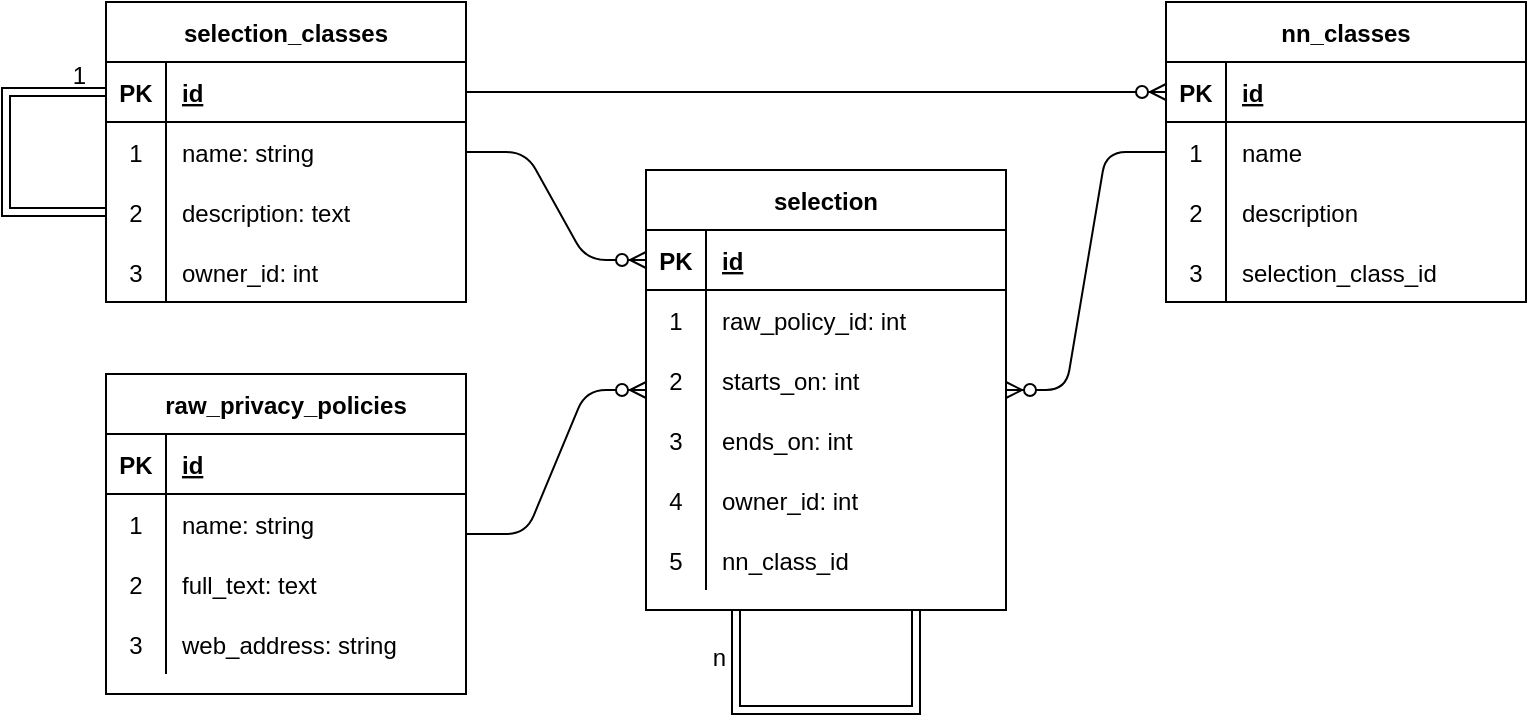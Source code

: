 <mxfile version="13.7.3" type="device" pages="3"><diagram id="Aajqqwq4PvbaZGCxVER_" name="relational"><mxGraphModel dx="2370" dy="2197" grid="1" gridSize="10" guides="1" tooltips="1" connect="1" arrows="1" fold="1" page="1" pageScale="1" pageWidth="1169" pageHeight="827" math="0" shadow="0"><root><mxCell id="0"/><mxCell id="1" parent="0"/><mxCell id="eDGlmWoXEdGzGbTRmgvK-27" value="" style="edgeStyle=entityRelationEdgeStyle;fontSize=12;html=1;endArrow=ERzeroToMany;endFill=1;" parent="1" source="eDGlmWoXEdGzGbTRmgvK-1" target="eDGlmWoXEdGzGbTRmgvK-14" edge="1"><mxGeometry width="100" height="100" relative="1" as="geometry"><mxPoint x="310" y="400" as="sourcePoint"/><mxPoint x="410" y="300" as="targetPoint"/></mxGeometry></mxCell><mxCell id="eDGlmWoXEdGzGbTRmgvK-69" value="" style="edgeStyle=entityRelationEdgeStyle;fontSize=12;html=1;endArrow=ERzeroToMany;endFill=1;" parent="1" source="eDGlmWoXEdGzGbTRmgvK-41" target="eDGlmWoXEdGzGbTRmgvK-14" edge="1"><mxGeometry width="100" height="100" relative="1" as="geometry"><mxPoint x="550" y="110" as="sourcePoint"/><mxPoint x="630" y="230" as="targetPoint"/></mxGeometry></mxCell><mxCell id="iBvAaRfQCMTJRIGmgHEj-85" value="" style="edgeStyle=entityRelationEdgeStyle;fontSize=12;html=1;endArrow=ERzeroToMany;endFill=1;entryX=0;entryY=0.5;entryDx=0;entryDy=0;" parent="1" source="eDGlmWoXEdGzGbTRmgvK-70" target="eDGlmWoXEdGzGbTRmgvK-15" edge="1"><mxGeometry width="100" height="100" relative="1" as="geometry"><mxPoint x="750" y="400" as="sourcePoint"/><mxPoint x="850" y="300" as="targetPoint"/></mxGeometry></mxCell><mxCell id="eDGlmWoXEdGzGbTRmgvK-1" value="raw_privacy_policies" style="shape=table;startSize=30;container=1;collapsible=1;childLayout=tableLayout;fixedRows=1;rowLines=0;fontStyle=1;align=center;resizeLast=1;" parent="1" vertex="1"><mxGeometry x="500" y="52" width="180" height="160" as="geometry"/></mxCell><mxCell id="eDGlmWoXEdGzGbTRmgvK-2" value="" style="shape=partialRectangle;collapsible=0;dropTarget=0;pointerEvents=0;fillColor=none;top=0;left=0;bottom=1;right=0;points=[[0,0.5],[1,0.5]];portConstraint=eastwest;" parent="eDGlmWoXEdGzGbTRmgvK-1" vertex="1"><mxGeometry y="30" width="180" height="30" as="geometry"/></mxCell><mxCell id="eDGlmWoXEdGzGbTRmgvK-3" value="PK" style="shape=partialRectangle;connectable=0;fillColor=none;top=0;left=0;bottom=0;right=0;fontStyle=1;overflow=hidden;" parent="eDGlmWoXEdGzGbTRmgvK-2" vertex="1"><mxGeometry width="30" height="30" as="geometry"/></mxCell><mxCell id="eDGlmWoXEdGzGbTRmgvK-4" value="id" style="shape=partialRectangle;connectable=0;fillColor=none;top=0;left=0;bottom=0;right=0;align=left;spacingLeft=6;fontStyle=5;overflow=hidden;" parent="eDGlmWoXEdGzGbTRmgvK-2" vertex="1"><mxGeometry x="30" width="150" height="30" as="geometry"/></mxCell><mxCell id="iBvAaRfQCMTJRIGmgHEj-76" value="" style="shape=partialRectangle;collapsible=0;dropTarget=0;pointerEvents=0;fillColor=none;top=0;left=0;bottom=0;right=0;points=[[0,0.5],[1,0.5]];portConstraint=eastwest;align=center;" parent="eDGlmWoXEdGzGbTRmgvK-1" vertex="1"><mxGeometry y="60" width="180" height="30" as="geometry"/></mxCell><mxCell id="iBvAaRfQCMTJRIGmgHEj-77" value="1" style="shape=partialRectangle;connectable=0;fillColor=none;top=0;left=0;bottom=0;right=0;editable=1;overflow=hidden;" parent="iBvAaRfQCMTJRIGmgHEj-76" vertex="1"><mxGeometry width="30" height="30" as="geometry"/></mxCell><mxCell id="iBvAaRfQCMTJRIGmgHEj-78" value="name: string" style="shape=partialRectangle;connectable=0;fillColor=none;top=0;left=0;bottom=0;right=0;align=left;spacingLeft=6;overflow=hidden;" parent="iBvAaRfQCMTJRIGmgHEj-76" vertex="1"><mxGeometry x="30" width="150" height="30" as="geometry"/></mxCell><mxCell id="eDGlmWoXEdGzGbTRmgvK-5" value="" style="shape=partialRectangle;collapsible=0;dropTarget=0;pointerEvents=0;fillColor=none;top=0;left=0;bottom=0;right=0;points=[[0,0.5],[1,0.5]];portConstraint=eastwest;" parent="eDGlmWoXEdGzGbTRmgvK-1" vertex="1"><mxGeometry y="90" width="180" height="30" as="geometry"/></mxCell><mxCell id="eDGlmWoXEdGzGbTRmgvK-6" value="2" style="shape=partialRectangle;connectable=0;fillColor=none;top=0;left=0;bottom=0;right=0;editable=1;overflow=hidden;" parent="eDGlmWoXEdGzGbTRmgvK-5" vertex="1"><mxGeometry width="30" height="30" as="geometry"/></mxCell><mxCell id="eDGlmWoXEdGzGbTRmgvK-7" value="full_text: text" style="shape=partialRectangle;connectable=0;fillColor=none;top=0;left=0;bottom=0;right=0;align=left;spacingLeft=6;overflow=hidden;" parent="eDGlmWoXEdGzGbTRmgvK-5" vertex="1"><mxGeometry x="30" width="150" height="30" as="geometry"/></mxCell><mxCell id="eDGlmWoXEdGzGbTRmgvK-11" value="" style="shape=partialRectangle;collapsible=0;dropTarget=0;pointerEvents=0;fillColor=none;top=0;left=0;bottom=0;right=0;points=[[0,0.5],[1,0.5]];portConstraint=eastwest;" parent="eDGlmWoXEdGzGbTRmgvK-1" vertex="1"><mxGeometry y="120" width="180" height="30" as="geometry"/></mxCell><mxCell id="eDGlmWoXEdGzGbTRmgvK-12" value="3" style="shape=partialRectangle;connectable=0;fillColor=none;top=0;left=0;bottom=0;right=0;editable=1;overflow=hidden;" parent="eDGlmWoXEdGzGbTRmgvK-11" vertex="1"><mxGeometry width="30" height="30" as="geometry"/></mxCell><mxCell id="eDGlmWoXEdGzGbTRmgvK-13" value="web_address: string" style="shape=partialRectangle;connectable=0;fillColor=none;top=0;left=0;bottom=0;right=0;align=left;spacingLeft=6;overflow=hidden;" parent="eDGlmWoXEdGzGbTRmgvK-11" vertex="1"><mxGeometry x="30" width="150" height="30" as="geometry"/></mxCell><mxCell id="eDGlmWoXEdGzGbTRmgvK-70" value="selection_classes" style="shape=table;startSize=30;container=1;collapsible=1;childLayout=tableLayout;fixedRows=1;rowLines=0;fontStyle=1;align=center;resizeLast=1;" parent="1" vertex="1"><mxGeometry x="500" y="-134" width="180" height="150" as="geometry"/></mxCell><mxCell id="eDGlmWoXEdGzGbTRmgvK-71" value="" style="shape=partialRectangle;collapsible=0;dropTarget=0;pointerEvents=0;fillColor=none;top=0;left=0;bottom=1;right=0;points=[[0,0.5],[1,0.5]];portConstraint=eastwest;" parent="eDGlmWoXEdGzGbTRmgvK-70" vertex="1"><mxGeometry y="30" width="180" height="30" as="geometry"/></mxCell><mxCell id="eDGlmWoXEdGzGbTRmgvK-72" value="PK" style="shape=partialRectangle;connectable=0;fillColor=none;top=0;left=0;bottom=0;right=0;fontStyle=1;overflow=hidden;" parent="eDGlmWoXEdGzGbTRmgvK-71" vertex="1"><mxGeometry width="30" height="30" as="geometry"/></mxCell><mxCell id="eDGlmWoXEdGzGbTRmgvK-73" value="id" style="shape=partialRectangle;connectable=0;fillColor=none;top=0;left=0;bottom=0;right=0;align=left;spacingLeft=6;fontStyle=5;overflow=hidden;" parent="eDGlmWoXEdGzGbTRmgvK-71" vertex="1"><mxGeometry x="30" width="150" height="30" as="geometry"/></mxCell><mxCell id="iBvAaRfQCMTJRIGmgHEj-57" value="" style="shape=partialRectangle;collapsible=0;dropTarget=0;pointerEvents=0;fillColor=none;top=0;left=0;bottom=0;right=0;points=[[0,0.5],[1,0.5]];portConstraint=eastwest;align=center;" parent="eDGlmWoXEdGzGbTRmgvK-70" vertex="1"><mxGeometry y="60" width="180" height="30" as="geometry"/></mxCell><mxCell id="iBvAaRfQCMTJRIGmgHEj-58" value="1" style="shape=partialRectangle;connectable=0;fillColor=none;top=0;left=0;bottom=0;right=0;editable=1;overflow=hidden;" parent="iBvAaRfQCMTJRIGmgHEj-57" vertex="1"><mxGeometry width="30" height="30" as="geometry"/></mxCell><mxCell id="iBvAaRfQCMTJRIGmgHEj-59" value="name: string" style="shape=partialRectangle;connectable=0;fillColor=none;top=0;left=0;bottom=0;right=0;align=left;spacingLeft=6;overflow=hidden;" parent="iBvAaRfQCMTJRIGmgHEj-57" vertex="1"><mxGeometry x="30" width="150" height="30" as="geometry"/></mxCell><mxCell id="eDGlmWoXEdGzGbTRmgvK-74" value="" style="shape=partialRectangle;collapsible=0;dropTarget=0;pointerEvents=0;fillColor=none;top=0;left=0;bottom=0;right=0;points=[[0,0.5],[1,0.5]];portConstraint=eastwest;" parent="eDGlmWoXEdGzGbTRmgvK-70" vertex="1"><mxGeometry y="90" width="180" height="30" as="geometry"/></mxCell><mxCell id="eDGlmWoXEdGzGbTRmgvK-75" value="2" style="shape=partialRectangle;connectable=0;fillColor=none;top=0;left=0;bottom=0;right=0;editable=1;overflow=hidden;" parent="eDGlmWoXEdGzGbTRmgvK-74" vertex="1"><mxGeometry width="30" height="30" as="geometry"/></mxCell><mxCell id="eDGlmWoXEdGzGbTRmgvK-76" value="description: text" style="shape=partialRectangle;connectable=0;fillColor=none;top=0;left=0;bottom=0;right=0;align=left;spacingLeft=6;overflow=hidden;" parent="eDGlmWoXEdGzGbTRmgvK-74" vertex="1"><mxGeometry x="30" width="150" height="30" as="geometry"/></mxCell><mxCell id="iBvAaRfQCMTJRIGmgHEj-79" value="" style="shape=partialRectangle;collapsible=0;dropTarget=0;pointerEvents=0;fillColor=none;top=0;left=0;bottom=0;right=0;points=[[0,0.5],[1,0.5]];portConstraint=eastwest;align=center;" parent="eDGlmWoXEdGzGbTRmgvK-70" vertex="1"><mxGeometry y="120" width="180" height="30" as="geometry"/></mxCell><mxCell id="iBvAaRfQCMTJRIGmgHEj-80" value="3" style="shape=partialRectangle;connectable=0;fillColor=none;top=0;left=0;bottom=0;right=0;editable=1;overflow=hidden;" parent="iBvAaRfQCMTJRIGmgHEj-79" vertex="1"><mxGeometry width="30" height="30" as="geometry"/></mxCell><mxCell id="iBvAaRfQCMTJRIGmgHEj-81" value="owner_id: int" style="shape=partialRectangle;connectable=0;fillColor=none;top=0;left=0;bottom=0;right=0;align=left;spacingLeft=6;overflow=hidden;" parent="iBvAaRfQCMTJRIGmgHEj-79" vertex="1"><mxGeometry x="30" width="150" height="30" as="geometry"/></mxCell><mxCell id="iBvAaRfQCMTJRIGmgHEj-83" value="" style="shape=link;html=1;rounded=0;exitX=0;exitY=0.5;exitDx=0;exitDy=0;entryX=0;entryY=0.5;entryDx=0;entryDy=0;" parent="eDGlmWoXEdGzGbTRmgvK-70" source="eDGlmWoXEdGzGbTRmgvK-74" target="eDGlmWoXEdGzGbTRmgvK-71" edge="1"><mxGeometry relative="1" as="geometry"><mxPoint x="290" y="-30" as="sourcePoint"/><mxPoint x="450" y="-30" as="targetPoint"/><Array as="points"><mxPoint x="-50" y="105"/><mxPoint x="-50" y="45"/></Array></mxGeometry></mxCell><mxCell id="iBvAaRfQCMTJRIGmgHEj-84" value="1" style="resizable=0;html=1;align=right;verticalAlign=bottom;" parent="iBvAaRfQCMTJRIGmgHEj-83" connectable="0" vertex="1"><mxGeometry x="1" relative="1" as="geometry"><mxPoint x="-10" as="offset"/></mxGeometry></mxCell><mxCell id="iBvAaRfQCMTJRIGmgHEj-93" value="" style="edgeStyle=entityRelationEdgeStyle;fontSize=12;html=1;endArrow=ERzeroToMany;endFill=1;exitX=1;exitY=0.5;exitDx=0;exitDy=0;entryX=0;entryY=0.5;entryDx=0;entryDy=0;" parent="1" source="eDGlmWoXEdGzGbTRmgvK-71" target="eDGlmWoXEdGzGbTRmgvK-42" edge="1"><mxGeometry width="100" height="100" relative="1" as="geometry"><mxPoint x="930" y="-90" as="sourcePoint"/><mxPoint x="1030" y="-190" as="targetPoint"/></mxGeometry></mxCell><mxCell id="eDGlmWoXEdGzGbTRmgvK-41" value="nn_classes" style="shape=table;startSize=30;container=1;collapsible=1;childLayout=tableLayout;fixedRows=1;rowLines=0;fontStyle=1;align=center;resizeLast=1;" parent="1" vertex="1"><mxGeometry x="1030" y="-134" width="180" height="150" as="geometry"/></mxCell><mxCell id="eDGlmWoXEdGzGbTRmgvK-42" value="" style="shape=partialRectangle;collapsible=0;dropTarget=0;pointerEvents=0;fillColor=none;top=0;left=0;bottom=1;right=0;points=[[0,0.5],[1,0.5]];portConstraint=eastwest;" parent="eDGlmWoXEdGzGbTRmgvK-41" vertex="1"><mxGeometry y="30" width="180" height="30" as="geometry"/></mxCell><mxCell id="eDGlmWoXEdGzGbTRmgvK-43" value="PK" style="shape=partialRectangle;connectable=0;fillColor=none;top=0;left=0;bottom=0;right=0;fontStyle=1;overflow=hidden;" parent="eDGlmWoXEdGzGbTRmgvK-42" vertex="1"><mxGeometry width="30" height="30" as="geometry"/></mxCell><mxCell id="eDGlmWoXEdGzGbTRmgvK-44" value="id" style="shape=partialRectangle;connectable=0;fillColor=none;top=0;left=0;bottom=0;right=0;align=left;spacingLeft=6;fontStyle=5;overflow=hidden;" parent="eDGlmWoXEdGzGbTRmgvK-42" vertex="1"><mxGeometry x="30" width="150" height="30" as="geometry"/></mxCell><mxCell id="eDGlmWoXEdGzGbTRmgvK-45" value="" style="shape=partialRectangle;collapsible=0;dropTarget=0;pointerEvents=0;fillColor=none;top=0;left=0;bottom=0;right=0;points=[[0,0.5],[1,0.5]];portConstraint=eastwest;" parent="eDGlmWoXEdGzGbTRmgvK-41" vertex="1"><mxGeometry y="60" width="180" height="30" as="geometry"/></mxCell><mxCell id="eDGlmWoXEdGzGbTRmgvK-46" value="1" style="shape=partialRectangle;connectable=0;fillColor=none;top=0;left=0;bottom=0;right=0;editable=1;overflow=hidden;" parent="eDGlmWoXEdGzGbTRmgvK-45" vertex="1"><mxGeometry width="30" height="30" as="geometry"/></mxCell><mxCell id="eDGlmWoXEdGzGbTRmgvK-47" value="name" style="shape=partialRectangle;connectable=0;fillColor=none;top=0;left=0;bottom=0;right=0;align=left;spacingLeft=6;overflow=hidden;" parent="eDGlmWoXEdGzGbTRmgvK-45" vertex="1"><mxGeometry x="30" width="150" height="30" as="geometry"/></mxCell><mxCell id="iBvAaRfQCMTJRIGmgHEj-73" value="" style="shape=partialRectangle;collapsible=0;dropTarget=0;pointerEvents=0;fillColor=none;top=0;left=0;bottom=0;right=0;points=[[0,0.5],[1,0.5]];portConstraint=eastwest;align=center;" parent="eDGlmWoXEdGzGbTRmgvK-41" vertex="1"><mxGeometry y="90" width="180" height="30" as="geometry"/></mxCell><mxCell id="iBvAaRfQCMTJRIGmgHEj-74" value="2" style="shape=partialRectangle;connectable=0;fillColor=none;top=0;left=0;bottom=0;right=0;editable=1;overflow=hidden;" parent="iBvAaRfQCMTJRIGmgHEj-73" vertex="1"><mxGeometry width="30" height="30" as="geometry"/></mxCell><mxCell id="iBvAaRfQCMTJRIGmgHEj-75" value="description" style="shape=partialRectangle;connectable=0;fillColor=none;top=0;left=0;bottom=0;right=0;align=left;spacingLeft=6;overflow=hidden;" parent="iBvAaRfQCMTJRIGmgHEj-73" vertex="1"><mxGeometry x="30" width="150" height="30" as="geometry"/></mxCell><mxCell id="iBvAaRfQCMTJRIGmgHEj-96" value="" style="shape=partialRectangle;collapsible=0;dropTarget=0;pointerEvents=0;fillColor=none;top=0;left=0;bottom=0;right=0;points=[[0,0.5],[1,0.5]];portConstraint=eastwest;align=center;" parent="eDGlmWoXEdGzGbTRmgvK-41" vertex="1"><mxGeometry y="120" width="180" height="30" as="geometry"/></mxCell><mxCell id="iBvAaRfQCMTJRIGmgHEj-97" value="3" style="shape=partialRectangle;connectable=0;fillColor=none;top=0;left=0;bottom=0;right=0;editable=1;overflow=hidden;" parent="iBvAaRfQCMTJRIGmgHEj-96" vertex="1"><mxGeometry width="30" height="30" as="geometry"/></mxCell><mxCell id="iBvAaRfQCMTJRIGmgHEj-98" value="selection_class_id" style="shape=partialRectangle;connectable=0;fillColor=none;top=0;left=0;bottom=0;right=0;align=left;spacingLeft=6;overflow=hidden;" parent="iBvAaRfQCMTJRIGmgHEj-96" vertex="1"><mxGeometry x="30" width="150" height="30" as="geometry"/></mxCell><mxCell id="eDGlmWoXEdGzGbTRmgvK-14" value="selection" style="shape=table;startSize=30;container=1;collapsible=1;childLayout=tableLayout;fixedRows=1;rowLines=0;fontStyle=1;align=center;resizeLast=1;" parent="1" vertex="1"><mxGeometry x="770" y="-50" width="180" height="220" as="geometry"/></mxCell><mxCell id="eDGlmWoXEdGzGbTRmgvK-15" value="" style="shape=partialRectangle;collapsible=0;dropTarget=0;pointerEvents=0;fillColor=none;top=0;left=0;bottom=1;right=0;points=[[0,0.5],[1,0.5]];portConstraint=eastwest;" parent="eDGlmWoXEdGzGbTRmgvK-14" vertex="1"><mxGeometry y="30" width="180" height="30" as="geometry"/></mxCell><mxCell id="eDGlmWoXEdGzGbTRmgvK-16" value="PK" style="shape=partialRectangle;connectable=0;fillColor=none;top=0;left=0;bottom=0;right=0;fontStyle=1;overflow=hidden;" parent="eDGlmWoXEdGzGbTRmgvK-15" vertex="1"><mxGeometry width="30" height="30" as="geometry"/></mxCell><mxCell id="eDGlmWoXEdGzGbTRmgvK-17" value="id" style="shape=partialRectangle;connectable=0;fillColor=none;top=0;left=0;bottom=0;right=0;align=left;spacingLeft=6;fontStyle=5;overflow=hidden;" parent="eDGlmWoXEdGzGbTRmgvK-15" vertex="1"><mxGeometry x="30" width="150" height="30" as="geometry"/></mxCell><mxCell id="eDGlmWoXEdGzGbTRmgvK-18" value="" style="shape=partialRectangle;collapsible=0;dropTarget=0;pointerEvents=0;fillColor=none;top=0;left=0;bottom=0;right=0;points=[[0,0.5],[1,0.5]];portConstraint=eastwest;" parent="eDGlmWoXEdGzGbTRmgvK-14" vertex="1"><mxGeometry y="60" width="180" height="30" as="geometry"/></mxCell><mxCell id="eDGlmWoXEdGzGbTRmgvK-19" value="1" style="shape=partialRectangle;connectable=0;fillColor=none;top=0;left=0;bottom=0;right=0;editable=1;overflow=hidden;" parent="eDGlmWoXEdGzGbTRmgvK-18" vertex="1"><mxGeometry width="30" height="30" as="geometry"/></mxCell><mxCell id="eDGlmWoXEdGzGbTRmgvK-20" value="raw_policy_id: int" style="shape=partialRectangle;connectable=0;fillColor=none;top=0;left=0;bottom=0;right=0;align=left;spacingLeft=6;overflow=hidden;" parent="eDGlmWoXEdGzGbTRmgvK-18" vertex="1"><mxGeometry x="30" width="150" height="30" as="geometry"/></mxCell><mxCell id="eDGlmWoXEdGzGbTRmgvK-21" value="" style="shape=partialRectangle;collapsible=0;dropTarget=0;pointerEvents=0;fillColor=none;top=0;left=0;bottom=0;right=0;points=[[0,0.5],[1,0.5]];portConstraint=eastwest;" parent="eDGlmWoXEdGzGbTRmgvK-14" vertex="1"><mxGeometry y="90" width="180" height="30" as="geometry"/></mxCell><mxCell id="eDGlmWoXEdGzGbTRmgvK-22" value="2" style="shape=partialRectangle;connectable=0;fillColor=none;top=0;left=0;bottom=0;right=0;editable=1;overflow=hidden;" parent="eDGlmWoXEdGzGbTRmgvK-21" vertex="1"><mxGeometry width="30" height="30" as="geometry"/></mxCell><mxCell id="eDGlmWoXEdGzGbTRmgvK-23" value="starts_on: int" style="shape=partialRectangle;connectable=0;fillColor=none;top=0;left=0;bottom=0;right=0;align=left;spacingLeft=6;overflow=hidden;" parent="eDGlmWoXEdGzGbTRmgvK-21" vertex="1"><mxGeometry x="30" width="150" height="30" as="geometry"/></mxCell><mxCell id="eDGlmWoXEdGzGbTRmgvK-24" value="" style="shape=partialRectangle;collapsible=0;dropTarget=0;pointerEvents=0;fillColor=none;top=0;left=0;bottom=0;right=0;points=[[0,0.5],[1,0.5]];portConstraint=eastwest;" parent="eDGlmWoXEdGzGbTRmgvK-14" vertex="1"><mxGeometry y="120" width="180" height="30" as="geometry"/></mxCell><mxCell id="eDGlmWoXEdGzGbTRmgvK-25" value="3" style="shape=partialRectangle;connectable=0;fillColor=none;top=0;left=0;bottom=0;right=0;editable=1;overflow=hidden;" parent="eDGlmWoXEdGzGbTRmgvK-24" vertex="1"><mxGeometry width="30" height="30" as="geometry"/></mxCell><mxCell id="eDGlmWoXEdGzGbTRmgvK-26" value="ends_on: int" style="shape=partialRectangle;connectable=0;fillColor=none;top=0;left=0;bottom=0;right=0;align=left;spacingLeft=6;overflow=hidden;" parent="eDGlmWoXEdGzGbTRmgvK-24" vertex="1"><mxGeometry x="30" width="150" height="30" as="geometry"/></mxCell><mxCell id="iBvAaRfQCMTJRIGmgHEj-52" value="" style="shape=partialRectangle;collapsible=0;dropTarget=0;pointerEvents=0;fillColor=none;top=0;left=0;bottom=0;right=0;points=[[0,0.5],[1,0.5]];portConstraint=eastwest;align=center;" parent="eDGlmWoXEdGzGbTRmgvK-14" vertex="1"><mxGeometry y="150" width="180" height="30" as="geometry"/></mxCell><mxCell id="iBvAaRfQCMTJRIGmgHEj-53" value="4" style="shape=partialRectangle;connectable=0;fillColor=none;top=0;left=0;bottom=0;right=0;editable=1;overflow=hidden;" parent="iBvAaRfQCMTJRIGmgHEj-52" vertex="1"><mxGeometry width="30" height="30" as="geometry"/></mxCell><mxCell id="iBvAaRfQCMTJRIGmgHEj-54" value="owner_id: int" style="shape=partialRectangle;connectable=0;fillColor=none;top=0;left=0;bottom=0;right=0;align=left;spacingLeft=6;overflow=hidden;" parent="iBvAaRfQCMTJRIGmgHEj-52" vertex="1"><mxGeometry x="30" width="150" height="30" as="geometry"/></mxCell><mxCell id="iBvAaRfQCMTJRIGmgHEj-89" value="" style="shape=partialRectangle;collapsible=0;dropTarget=0;pointerEvents=0;fillColor=none;top=0;left=0;bottom=0;right=0;points=[[0,0.5],[1,0.5]];portConstraint=eastwest;align=center;" parent="eDGlmWoXEdGzGbTRmgvK-14" vertex="1"><mxGeometry y="180" width="180" height="30" as="geometry"/></mxCell><mxCell id="iBvAaRfQCMTJRIGmgHEj-90" value="5" style="shape=partialRectangle;connectable=0;fillColor=none;top=0;left=0;bottom=0;right=0;editable=1;overflow=hidden;" parent="iBvAaRfQCMTJRIGmgHEj-89" vertex="1"><mxGeometry width="30" height="30" as="geometry"/></mxCell><mxCell id="iBvAaRfQCMTJRIGmgHEj-91" value="nn_class_id" style="shape=partialRectangle;connectable=0;fillColor=none;top=0;left=0;bottom=0;right=0;align=left;spacingLeft=6;overflow=hidden;" parent="iBvAaRfQCMTJRIGmgHEj-89" vertex="1"><mxGeometry x="30" width="150" height="30" as="geometry"/></mxCell><mxCell id="iBvAaRfQCMTJRIGmgHEj-94" value="" style="shape=link;html=1;rounded=0;entryX=0.25;entryY=1;entryDx=0;entryDy=0;exitX=0.75;exitY=1;exitDx=0;exitDy=0;" parent="1" source="eDGlmWoXEdGzGbTRmgvK-14" target="eDGlmWoXEdGzGbTRmgvK-14" edge="1"><mxGeometry relative="1" as="geometry"><mxPoint x="970" y="280" as="sourcePoint"/><mxPoint x="920" y="250" as="targetPoint"/><Array as="points"><mxPoint x="905" y="220"/><mxPoint x="815" y="220"/></Array></mxGeometry></mxCell><mxCell id="iBvAaRfQCMTJRIGmgHEj-95" value="n" style="resizable=0;html=1;align=right;verticalAlign=bottom;" parent="iBvAaRfQCMTJRIGmgHEj-94" connectable="0" vertex="1"><mxGeometry x="1" relative="1" as="geometry"><mxPoint x="-5" y="32" as="offset"/></mxGeometry></mxCell></root></mxGraphModel></diagram><diagram id="WzfJqGYAmiAkocIWxEn-" name="object"><mxGraphModel dx="1422" dy="1649" grid="1" gridSize="10" guides="1" tooltips="1" connect="1" arrows="1" fold="1" page="1" pageScale="1" pageWidth="1169" pageHeight="827" math="0" shadow="0"><root><mxCell id="yKtmgv8WUNEgmBFNVeUW-0"/><mxCell id="yKtmgv8WUNEgmBFNVeUW-1" parent="yKtmgv8WUNEgmBFNVeUW-0"/><mxCell id="yKtmgv8WUNEgmBFNVeUW-39" value="" style="endArrow=diamondThin;endFill=1;endSize=24;html=1;" parent="yKtmgv8WUNEgmBFNVeUW-1" source="yKtmgv8WUNEgmBFNVeUW-35" target="yKtmgv8WUNEgmBFNVeUW-15" edge="1"><mxGeometry width="160" relative="1" as="geometry"><mxPoint x="70" y="13" as="sourcePoint"/><mxPoint x="230" y="13" as="targetPoint"/></mxGeometry></mxCell><mxCell id="pe0Q4T1KP4EdkFv3mkmB-0" value="Входит в" style="edgeLabel;html=1;align=center;verticalAlign=middle;resizable=0;points=[];" vertex="1" connectable="0" parent="yKtmgv8WUNEgmBFNVeUW-39"><mxGeometry x="-0.457" y="2" relative="1" as="geometry"><mxPoint as="offset"/></mxGeometry></mxCell><mxCell id="yKtmgv8WUNEgmBFNVeUW-40" value="" style="endArrow=diamondThin;endFill=1;endSize=24;html=1;" parent="yKtmgv8WUNEgmBFNVeUW-1" source="1SjXnKJUYuRrjcmQfUt7-0" target="yKtmgv8WUNEgmBFNVeUW-15" edge="1"><mxGeometry width="160" relative="1" as="geometry"><mxPoint x="450" y="80" as="sourcePoint"/><mxPoint x="610" y="80" as="targetPoint"/></mxGeometry></mxCell><mxCell id="pe0Q4T1KP4EdkFv3mkmB-1" value="Ссылается на" style="edgeLabel;html=1;align=center;verticalAlign=middle;resizable=0;points=[];" vertex="1" connectable="0" parent="yKtmgv8WUNEgmBFNVeUW-40"><mxGeometry x="-0.351" y="-2" relative="1" as="geometry"><mxPoint as="offset"/></mxGeometry></mxCell><mxCell id="yKtmgv8WUNEgmBFNVeUW-41" value="" style="endArrow=diamondThin;endFill=1;endSize=24;html=1;" parent="yKtmgv8WUNEgmBFNVeUW-1" source="yKtmgv8WUNEgmBFNVeUW-31" target="yKtmgv8WUNEgmBFNVeUW-19" edge="1"><mxGeometry width="160" relative="1" as="geometry"><mxPoint x="680" y="70" as="sourcePoint"/><mxPoint x="840" y="70" as="targetPoint"/></mxGeometry></mxCell><mxCell id="pe0Q4T1KP4EdkFv3mkmB-3" value="Выходит в" style="edgeLabel;html=1;align=center;verticalAlign=middle;resizable=0;points=[];" vertex="1" connectable="0" parent="yKtmgv8WUNEgmBFNVeUW-41"><mxGeometry x="-0.4" relative="1" as="geometry"><mxPoint x="-7" as="offset"/></mxGeometry></mxCell><mxCell id="yKtmgv8WUNEgmBFNVeUW-42" value="" style="endArrow=block;endSize=16;endFill=0;html=1;" parent="yKtmgv8WUNEgmBFNVeUW-1" source="yKtmgv8WUNEgmBFNVeUW-31" target="yKtmgv8WUNEgmBFNVeUW-23" edge="1"><mxGeometry x="0.25" width="160" relative="1" as="geometry"><mxPoint x="800" y="70" as="sourcePoint"/><mxPoint x="960" y="70" as="targetPoint"/><mxPoint as="offset"/></mxGeometry></mxCell><mxCell id="yKtmgv8WUNEgmBFNVeUW-43" value="" style="endArrow=block;endSize=16;endFill=0;html=1;" parent="yKtmgv8WUNEgmBFNVeUW-1" source="yKtmgv8WUNEgmBFNVeUW-19" target="yKtmgv8WUNEgmBFNVeUW-23" edge="1"><mxGeometry x="0.25" width="160" relative="1" as="geometry"><mxPoint x="500" y="80" as="sourcePoint"/><mxPoint x="660" y="80" as="targetPoint"/><mxPoint as="offset"/></mxGeometry></mxCell><mxCell id="yKtmgv8WUNEgmBFNVeUW-44" value="" style="endArrow=block;endSize=16;endFill=0;html=1;entryX=0.5;entryY=0;entryDx=0;entryDy=0;" parent="yKtmgv8WUNEgmBFNVeUW-1" source="yKtmgv8WUNEgmBFNVeUW-23" target="yKtmgv8WUNEgmBFNVeUW-23" edge="1"><mxGeometry x="0.25" width="160" relative="1" as="geometry"><mxPoint x="660" y="-150" as="sourcePoint"/><mxPoint x="340" y="-100" as="targetPoint"/><mxPoint as="offset"/><Array as="points"><mxPoint x="390" y="-40"/><mxPoint x="390" y="-100"/><mxPoint x="500" y="-100"/></Array></mxGeometry></mxCell><mxCell id="yKtmgv8WUNEgmBFNVeUW-45" value="" style="endArrow=block;endSize=16;endFill=0;html=1;entryX=0.5;entryY=0;entryDx=0;entryDy=0;" parent="yKtmgv8WUNEgmBFNVeUW-1" source="yKtmgv8WUNEgmBFNVeUW-27" target="yKtmgv8WUNEgmBFNVeUW-27" edge="1"><mxGeometry x="0.25" width="160" relative="1" as="geometry"><mxPoint x="680" y="-8" as="sourcePoint"/><mxPoint x="750" y="-60" as="targetPoint"/><mxPoint as="offset"/><Array as="points"><mxPoint x="640" y="-39"/><mxPoint x="640" y="-90"/><mxPoint x="750" y="-90"/></Array></mxGeometry></mxCell><mxCell id="yKtmgv8WUNEgmBFNVeUW-23" value="SelectionClass&#10;&lt;&lt;metaclass&gt;&gt;" style="swimlane;fontStyle=0;childLayout=stackLayout;horizontal=1;startSize=40;fillColor=none;horizontalStack=0;resizeParent=1;resizeParentMax=0;resizeLast=0;collapsible=1;marginBottom=0;align=center;" parent="yKtmgv8WUNEgmBFNVeUW-1" vertex="1"><mxGeometry x="430" y="-60" width="140" height="92" as="geometry"/></mxCell><mxCell id="yKtmgv8WUNEgmBFNVeUW-48" value="+ name: string" style="text;strokeColor=none;fillColor=none;align=left;verticalAlign=top;spacingLeft=4;spacingRight=4;overflow=hidden;rotatable=0;points=[[0,0.5],[1,0.5]];portConstraint=eastwest;" parent="yKtmgv8WUNEgmBFNVeUW-23" vertex="1"><mxGeometry y="40" width="140" height="26" as="geometry"/></mxCell><mxCell id="yKtmgv8WUNEgmBFNVeUW-49" value="+ description: text" style="text;strokeColor=none;fillColor=none;align=left;verticalAlign=top;spacingLeft=4;spacingRight=4;overflow=hidden;rotatable=0;points=[[0,0.5],[1,0.5]];portConstraint=eastwest;" parent="yKtmgv8WUNEgmBFNVeUW-23" vertex="1"><mxGeometry y="66" width="140" height="26" as="geometry"/></mxCell><mxCell id="yKtmgv8WUNEgmBFNVeUW-19" value="Paragraph" style="swimlane;fontStyle=0;childLayout=stackLayout;horizontal=1;startSize=26;fillColor=none;horizontalStack=0;resizeParent=1;resizeParentMax=0;resizeLast=0;collapsible=1;marginBottom=0;" parent="yKtmgv8WUNEgmBFNVeUW-1" vertex="1"><mxGeometry x="430" y="162" width="140" height="78" as="geometry"/></mxCell><mxCell id="yKtmgv8WUNEgmBFNVeUW-21" value="+ starts_on: int" style="text;strokeColor=none;fillColor=none;align=left;verticalAlign=top;spacingLeft=4;spacingRight=4;overflow=hidden;rotatable=0;points=[[0,0.5],[1,0.5]];portConstraint=eastwest;" parent="yKtmgv8WUNEgmBFNVeUW-19" vertex="1"><mxGeometry y="26" width="140" height="26" as="geometry"/></mxCell><mxCell id="yKtmgv8WUNEgmBFNVeUW-22" value="+ ends_on: int" style="text;strokeColor=none;fillColor=none;align=left;verticalAlign=top;spacingLeft=4;spacingRight=4;overflow=hidden;rotatable=0;points=[[0,0.5],[1,0.5]];portConstraint=eastwest;" parent="yKtmgv8WUNEgmBFNVeUW-19" vertex="1"><mxGeometry y="52" width="140" height="26" as="geometry"/></mxCell><mxCell id="yKtmgv8WUNEgmBFNVeUW-50" value="" style="endArrow=open;endFill=1;endSize=12;html=1;" parent="yKtmgv8WUNEgmBFNVeUW-1" source="yKtmgv8WUNEgmBFNVeUW-27" target="yKtmgv8WUNEgmBFNVeUW-23" edge="1"><mxGeometry width="160" relative="1" as="geometry"><mxPoint x="560" y="-180" as="sourcePoint"/><mxPoint x="720" y="-180" as="targetPoint"/></mxGeometry></mxCell><mxCell id="pe0Q4T1KP4EdkFv3mkmB-6" value="Описывает" style="edgeLabel;html=1;align=center;verticalAlign=middle;resizable=0;points=[];" vertex="1" connectable="0" parent="yKtmgv8WUNEgmBFNVeUW-50"><mxGeometry x="-0.527" y="-1" relative="1" as="geometry"><mxPoint x="-24" y="1" as="offset"/></mxGeometry></mxCell><mxCell id="yKtmgv8WUNEgmBFNVeUW-51" value="" style="endArrow=open;endFill=1;endSize=12;html=1;" parent="yKtmgv8WUNEgmBFNVeUW-1" source="yKtmgv8WUNEgmBFNVeUW-19" target="yKtmgv8WUNEgmBFNVeUW-27" edge="1"><mxGeometry width="160" relative="1" as="geometry"><mxPoint x="880" y="90" as="sourcePoint"/><mxPoint x="1040" y="90" as="targetPoint"/></mxGeometry></mxCell><mxCell id="pe0Q4T1KP4EdkFv3mkmB-5" value="Обладает" style="edgeLabel;html=1;align=center;verticalAlign=middle;resizable=0;points=[];" vertex="1" connectable="0" parent="yKtmgv8WUNEgmBFNVeUW-51"><mxGeometry x="0.267" y="-1" relative="1" as="geometry"><mxPoint x="13.16" y="-14.04" as="offset"/></mxGeometry></mxCell><mxCell id="yKtmgv8WUNEgmBFNVeUW-52" value="" style="endArrow=open;endFill=1;endSize=12;html=1;" parent="yKtmgv8WUNEgmBFNVeUW-1" source="yKtmgv8WUNEgmBFNVeUW-31" target="yKtmgv8WUNEgmBFNVeUW-27" edge="1"><mxGeometry width="160" relative="1" as="geometry"><mxPoint x="850" y="70" as="sourcePoint"/><mxPoint x="1010" y="70" as="targetPoint"/></mxGeometry></mxCell><mxCell id="pe0Q4T1KP4EdkFv3mkmB-4" value="Обладает" style="edgeLabel;html=1;align=center;verticalAlign=middle;resizable=0;points=[];" vertex="1" connectable="0" parent="yKtmgv8WUNEgmBFNVeUW-52"><mxGeometry x="-0.329" y="1" relative="1" as="geometry"><mxPoint x="1" y="-16" as="offset"/></mxGeometry></mxCell><mxCell id="yKtmgv8WUNEgmBFNVeUW-31" value="Phrase" style="swimlane;fontStyle=0;childLayout=stackLayout;horizontal=1;startSize=26;fillColor=none;horizontalStack=0;resizeParent=1;resizeParentMax=0;resizeLast=0;collapsible=1;marginBottom=0;" parent="yKtmgv8WUNEgmBFNVeUW-1" vertex="1"><mxGeometry x="680" y="162" width="140" height="78" as="geometry"/></mxCell><mxCell id="yKtmgv8WUNEgmBFNVeUW-47" value="+ ends_on: int" style="text;strokeColor=none;fillColor=none;align=left;verticalAlign=top;spacingLeft=4;spacingRight=4;overflow=hidden;rotatable=0;points=[[0,0.5],[1,0.5]];portConstraint=eastwest;" parent="yKtmgv8WUNEgmBFNVeUW-31" vertex="1"><mxGeometry y="26" width="140" height="26" as="geometry"/></mxCell><mxCell id="yKtmgv8WUNEgmBFNVeUW-46" value="+ starts_on: int" style="text;strokeColor=none;fillColor=none;align=left;verticalAlign=top;spacingLeft=4;spacingRight=4;overflow=hidden;rotatable=0;points=[[0,0.5],[1,0.5]];portConstraint=eastwest;" parent="yKtmgv8WUNEgmBFNVeUW-31" vertex="1"><mxGeometry y="52" width="140" height="26" as="geometry"/></mxCell><mxCell id="1SjXnKJUYuRrjcmQfUt7-0" value="PrivacyPolicy" style="swimlane;fontStyle=0;childLayout=stackLayout;horizontal=1;startSize=26;fillColor=none;horizontalStack=0;resizeParent=1;resizeParentMax=0;resizeLast=0;collapsible=1;marginBottom=0;" parent="yKtmgv8WUNEgmBFNVeUW-1" vertex="1"><mxGeometry x="190" y="162" width="140" height="78" as="geometry"/></mxCell><mxCell id="1SjXnKJUYuRrjcmQfUt7-6" value="+ starts_on: int" style="text;strokeColor=none;fillColor=none;align=left;verticalAlign=top;spacingLeft=4;spacingRight=4;overflow=hidden;rotatable=0;points=[[0,0.5],[1,0.5]];portConstraint=eastwest;" parent="1SjXnKJUYuRrjcmQfUt7-0" vertex="1"><mxGeometry y="26" width="140" height="26" as="geometry"/></mxCell><mxCell id="1SjXnKJUYuRrjcmQfUt7-7" value="+ ends_on: int" style="text;strokeColor=none;fillColor=none;align=left;verticalAlign=top;spacingLeft=4;spacingRight=4;overflow=hidden;rotatable=0;points=[[0,0.5],[1,0.5]];portConstraint=eastwest;" parent="1SjXnKJUYuRrjcmQfUt7-0" vertex="1"><mxGeometry y="52" width="140" height="26" as="geometry"/></mxCell><mxCell id="1SjXnKJUYuRrjcmQfUt7-3" value="" style="endArrow=diamondThin;endFill=1;endSize=24;html=1;" parent="yKtmgv8WUNEgmBFNVeUW-1" source="yKtmgv8WUNEgmBFNVeUW-19" target="1SjXnKJUYuRrjcmQfUt7-0" edge="1"><mxGeometry width="160" relative="1" as="geometry"><mxPoint x="500" y="330" as="sourcePoint"/><mxPoint x="660" y="330" as="targetPoint"/></mxGeometry></mxCell><mxCell id="pe0Q4T1KP4EdkFv3mkmB-2" value="Входит в" style="edgeLabel;html=1;align=center;verticalAlign=middle;resizable=0;points=[];" vertex="1" connectable="0" parent="1SjXnKJUYuRrjcmQfUt7-3"><mxGeometry x="-0.4" relative="1" as="geometry"><mxPoint x="-10" as="offset"/></mxGeometry></mxCell><mxCell id="yKtmgv8WUNEgmBFNVeUW-15" value="RawPrivacyPolicy" style="swimlane;fontStyle=0;childLayout=stackLayout;horizontal=1;startSize=26;fillColor=none;horizontalStack=0;resizeParent=1;resizeParentMax=0;resizeLast=0;collapsible=1;marginBottom=0;" parent="yKtmgv8WUNEgmBFNVeUW-1" vertex="1"><mxGeometry x="190" y="10" width="140" height="78" as="geometry"/></mxCell><mxCell id="yKtmgv8WUNEgmBFNVeUW-32" value="+ name: string" style="text;strokeColor=none;fillColor=none;align=left;verticalAlign=top;spacingLeft=4;spacingRight=4;overflow=hidden;rotatable=0;points=[[0,0.5],[1,0.5]];portConstraint=eastwest;" parent="yKtmgv8WUNEgmBFNVeUW-15" vertex="1"><mxGeometry y="26" width="140" height="26" as="geometry"/></mxCell><mxCell id="yKtmgv8WUNEgmBFNVeUW-16" value="+ full_text: text" style="text;strokeColor=none;fillColor=none;align=left;verticalAlign=top;spacingLeft=4;spacingRight=4;overflow=hidden;rotatable=0;points=[[0,0.5],[1,0.5]];portConstraint=eastwest;" parent="yKtmgv8WUNEgmBFNVeUW-15" vertex="1"><mxGeometry y="52" width="140" height="26" as="geometry"/></mxCell><mxCell id="yKtmgv8WUNEgmBFNVeUW-35" value="WebAddress" style="swimlane;fontStyle=0;childLayout=stackLayout;horizontal=1;startSize=26;fillColor=none;horizontalStack=0;resizeParent=1;resizeParentMax=0;resizeLast=0;collapsible=1;marginBottom=0;" parent="yKtmgv8WUNEgmBFNVeUW-1" vertex="1"><mxGeometry x="190" y="-112" width="140" height="52" as="geometry"/></mxCell><mxCell id="yKtmgv8WUNEgmBFNVeUW-38" value="+ ref: string" style="text;strokeColor=none;fillColor=none;align=left;verticalAlign=top;spacingLeft=4;spacingRight=4;overflow=hidden;rotatable=0;points=[[0,0.5],[1,0.5]];portConstraint=eastwest;" parent="yKtmgv8WUNEgmBFNVeUW-35" vertex="1"><mxGeometry y="26" width="140" height="26" as="geometry"/></mxCell><mxCell id="1SjXnKJUYuRrjcmQfUt7-5" value="" style="endArrow=block;endSize=16;endFill=0;html=1;" parent="yKtmgv8WUNEgmBFNVeUW-1" source="1SjXnKJUYuRrjcmQfUt7-0" target="yKtmgv8WUNEgmBFNVeUW-23" edge="1"><mxGeometry x="0.25" width="160" relative="1" as="geometry"><mxPoint x="380" y="310" as="sourcePoint"/><mxPoint x="540" y="310" as="targetPoint"/><mxPoint as="offset"/></mxGeometry></mxCell><mxCell id="yKtmgv8WUNEgmBFNVeUW-27" value="NNClass" style="swimlane;fontStyle=0;childLayout=stackLayout;horizontal=1;startSize=26;fillColor=none;horizontalStack=0;resizeParent=1;resizeParentMax=0;resizeLast=0;collapsible=1;marginBottom=0;" parent="yKtmgv8WUNEgmBFNVeUW-1" vertex="1"><mxGeometry x="680" y="-53" width="140" height="78" as="geometry"/></mxCell><mxCell id="-NZMqtSbJZa50c6_9GX_-4" value="+ name: string" style="text;strokeColor=none;fillColor=none;align=left;verticalAlign=top;spacingLeft=4;spacingRight=4;overflow=hidden;rotatable=0;points=[[0,0.5],[1,0.5]];portConstraint=eastwest;" parent="yKtmgv8WUNEgmBFNVeUW-27" vertex="1"><mxGeometry y="26" width="140" height="26" as="geometry"/></mxCell><mxCell id="yKtmgv8WUNEgmBFNVeUW-29" value="+ description: text" style="text;strokeColor=none;fillColor=none;align=left;verticalAlign=top;spacingLeft=4;spacingRight=4;overflow=hidden;rotatable=0;points=[[0,0.5],[1,0.5]];portConstraint=eastwest;" parent="yKtmgv8WUNEgmBFNVeUW-27" vertex="1"><mxGeometry y="52" width="140" height="26" as="geometry"/></mxCell><mxCell id="pe0Q4T1KP4EdkFv3mkmB-8" value="1" style="text;html=1;strokeColor=none;fillColor=none;align=center;verticalAlign=middle;whiteSpace=wrap;rounded=0;" vertex="1" parent="yKtmgv8WUNEgmBFNVeUW-1"><mxGeometry x="220" y="-10" width="40" height="20" as="geometry"/></mxCell><mxCell id="pe0Q4T1KP4EdkFv3mkmB-9" value="1" style="text;html=1;strokeColor=none;fillColor=none;align=center;verticalAlign=middle;whiteSpace=wrap;rounded=0;" vertex="1" parent="yKtmgv8WUNEgmBFNVeUW-1"><mxGeometry x="220" y="88" width="40" height="20" as="geometry"/></mxCell><mxCell id="pe0Q4T1KP4EdkFv3mkmB-11" value="1" style="text;html=1;strokeColor=none;fillColor=none;align=center;verticalAlign=middle;whiteSpace=wrap;rounded=0;" vertex="1" parent="yKtmgv8WUNEgmBFNVeUW-1"><mxGeometry x="330" y="170" width="40" height="20" as="geometry"/></mxCell><mxCell id="pe0Q4T1KP4EdkFv3mkmB-12" value="n" style="text;html=1;strokeColor=none;fillColor=none;align=center;verticalAlign=middle;whiteSpace=wrap;rounded=0;" vertex="1" parent="yKtmgv8WUNEgmBFNVeUW-1"><mxGeometry x="390" y="170" width="40" height="20" as="geometry"/></mxCell><mxCell id="pe0Q4T1KP4EdkFv3mkmB-13" value="1" style="text;html=1;strokeColor=none;fillColor=none;align=center;verticalAlign=middle;whiteSpace=wrap;rounded=0;" vertex="1" parent="yKtmgv8WUNEgmBFNVeUW-1"><mxGeometry x="570" y="170" width="40" height="20" as="geometry"/></mxCell><mxCell id="pe0Q4T1KP4EdkFv3mkmB-14" value="n" style="text;html=1;strokeColor=none;fillColor=none;align=center;verticalAlign=middle;whiteSpace=wrap;rounded=0;" vertex="1" parent="yKtmgv8WUNEgmBFNVeUW-1"><mxGeometry x="640" y="170" width="40" height="20" as="geometry"/></mxCell><mxCell id="pe0Q4T1KP4EdkFv3mkmB-15" value="1" style="text;html=1;strokeColor=none;fillColor=none;align=center;verticalAlign=middle;whiteSpace=wrap;rounded=0;" vertex="1" parent="yKtmgv8WUNEgmBFNVeUW-1"><mxGeometry x="500" y="140" width="40" height="20" as="geometry"/></mxCell><mxCell id="pe0Q4T1KP4EdkFv3mkmB-16" value="1" style="text;html=1;strokeColor=none;fillColor=none;align=center;verticalAlign=middle;whiteSpace=wrap;rounded=0;" vertex="1" parent="yKtmgv8WUNEgmBFNVeUW-1"><mxGeometry x="500" y="32" width="40" height="20" as="geometry"/></mxCell><mxCell id="pe0Q4T1KP4EdkFv3mkmB-17" value="1" style="text;html=1;strokeColor=none;fillColor=none;align=center;verticalAlign=middle;whiteSpace=wrap;rounded=0;" vertex="1" parent="yKtmgv8WUNEgmBFNVeUW-1"><mxGeometry x="320" y="142" width="40" height="20" as="geometry"/></mxCell><mxCell id="pe0Q4T1KP4EdkFv3mkmB-18" value="1" style="text;html=1;strokeColor=none;fillColor=none;align=center;verticalAlign=middle;whiteSpace=wrap;rounded=0;" vertex="1" parent="yKtmgv8WUNEgmBFNVeUW-1"><mxGeometry x="390" y="32" width="40" height="20" as="geometry"/></mxCell><mxCell id="pe0Q4T1KP4EdkFv3mkmB-19" value="1" style="text;html=1;strokeColor=none;fillColor=none;align=center;verticalAlign=middle;whiteSpace=wrap;rounded=0;" vertex="1" parent="yKtmgv8WUNEgmBFNVeUW-1"><mxGeometry x="650" y="142" width="40" height="20" as="geometry"/></mxCell><mxCell id="pe0Q4T1KP4EdkFv3mkmB-20" value="1" style="text;html=1;strokeColor=none;fillColor=none;align=center;verticalAlign=middle;whiteSpace=wrap;rounded=0;" vertex="1" parent="yKtmgv8WUNEgmBFNVeUW-1"><mxGeometry x="565" y="32" width="40" height="20" as="geometry"/></mxCell><mxCell id="pe0Q4T1KP4EdkFv3mkmB-21" value="1" style="text;html=1;strokeColor=none;fillColor=none;align=center;verticalAlign=middle;whiteSpace=wrap;rounded=0;" vertex="1" parent="yKtmgv8WUNEgmBFNVeUW-1"><mxGeometry x="750" y="25" width="40" height="20" as="geometry"/></mxCell><mxCell id="pe0Q4T1KP4EdkFv3mkmB-22" value="1" style="text;html=1;strokeColor=none;fillColor=none;align=center;verticalAlign=middle;whiteSpace=wrap;rounded=0;" vertex="1" parent="yKtmgv8WUNEgmBFNVeUW-1"><mxGeometry x="750" y="142" width="40" height="20" as="geometry"/></mxCell><mxCell id="pe0Q4T1KP4EdkFv3mkmB-23" value="1" style="text;html=1;strokeColor=none;fillColor=none;align=center;verticalAlign=middle;whiteSpace=wrap;rounded=0;" vertex="1" parent="yKtmgv8WUNEgmBFNVeUW-1"><mxGeometry x="640" width="40" height="20" as="geometry"/></mxCell><mxCell id="pe0Q4T1KP4EdkFv3mkmB-24" value="1" style="text;html=1;strokeColor=none;fillColor=none;align=center;verticalAlign=middle;whiteSpace=wrap;rounded=0;" vertex="1" parent="yKtmgv8WUNEgmBFNVeUW-1"><mxGeometry x="570" width="40" height="20" as="geometry"/></mxCell></root></mxGraphModel></diagram><diagram id="_wLX17IA8e0bh5JZ8IP_" name="proto"><mxGraphModel dx="1086" dy="806" grid="1" gridSize="10" guides="1" tooltips="1" connect="1" arrows="1" fold="1" page="1" pageScale="1" pageWidth="1169" pageHeight="827" math="0" shadow="0"><root><mxCell id="FXF-2jnFfZDswvAos7AO-0"/><mxCell id="FXF-2jnFfZDswvAos7AO-1" parent="FXF-2jnFfZDswvAos7AO-0"/><mxCell id="FXF-2jnFfZDswvAos7AO-2" value="" style="rounded=0;whiteSpace=wrap;html=1;" parent="FXF-2jnFfZDswvAos7AO-1" vertex="1"><mxGeometry x="270" y="254" width="510" height="320" as="geometry"/></mxCell><mxCell id="FXF-2jnFfZDswvAos7AO-3" value="&lt;h1&gt;Heading&lt;/h1&gt;&lt;p&gt;Lorem ipsum dolor sit amet, consectetur adipisicing elit, sed do eiusmod tempor incididunt ut labore et dolore magna aliqua.&lt;/p&gt;" style="text;html=1;strokeColor=none;fillColor=none;spacing=5;spacingTop=-20;whiteSpace=wrap;overflow=hidden;rounded=0;" parent="FXF-2jnFfZDswvAos7AO-1" vertex="1"><mxGeometry x="465" y="270" width="240" height="100" as="geometry"/></mxCell><mxCell id="FXF-2jnFfZDswvAos7AO-5" value="Lorem ipsum dolor sit amet, consectetur adipisicing elit, &lt;span style=&quot;background-color: rgb(166 , 128 , 184)&quot;&gt;sed do eiusmod tempor incididunt ut labore et dolore&lt;/span&gt; magna aliqua." style="text;html=1;strokeColor=#82b366;fillColor=#d5e8d4;align=left;verticalAlign=middle;whiteSpace=wrap;rounded=0;" parent="FXF-2jnFfZDswvAos7AO-1" vertex="1"><mxGeometry x="465" y="370" width="240" height="60" as="geometry"/></mxCell><mxCell id="FXF-2jnFfZDswvAos7AO-6" value="&lt;span&gt;Lorem ipsum dolor sit amet, consectetur adipisicing elit, sed do eiusmod tempor incididunt ut labore et dolore magna aliqua.&lt;/span&gt;" style="text;html=1;strokeColor=none;fillColor=none;align=left;verticalAlign=middle;whiteSpace=wrap;rounded=0;" parent="FXF-2jnFfZDswvAos7AO-1" vertex="1"><mxGeometry x="465" y="430" width="240" height="60" as="geometry"/></mxCell><mxCell id="FXF-2jnFfZDswvAos7AO-7" value="&lt;span&gt;Lorem ipsum dolor sit amet, consectetur adipisicing elit, sed do eiusmod tempor incididunt ut labore et dolore magna aliqua.&lt;/span&gt;" style="text;html=1;strokeColor=none;fillColor=none;align=left;verticalAlign=middle;whiteSpace=wrap;rounded=0;" parent="FXF-2jnFfZDswvAos7AO-1" vertex="1"><mxGeometry x="465" y="490" width="240" height="60" as="geometry"/></mxCell><mxCell id="FXF-2jnFfZDswvAos7AO-8" value="" style="rounded=0;whiteSpace=wrap;html=1;fillColor=#b1ddf0;strokeColor=#10739e;" parent="FXF-2jnFfZDswvAos7AO-1" vertex="1"><mxGeometry x="320" y="269" width="120" height="290" as="geometry"/></mxCell><mxCell id="FXF-2jnFfZDswvAos7AO-9" value="Paragraph classes" style="text;html=1;strokeColor=#d79b00;fillColor=#ffe6cc;align=center;verticalAlign=middle;whiteSpace=wrap;rounded=0;" parent="FXF-2jnFfZDswvAos7AO-1" vertex="1"><mxGeometry x="330" y="280" width="100" height="30" as="geometry"/></mxCell><mxCell id="FXF-2jnFfZDswvAos7AO-10" value="Phrase&lt;br&gt;classes" style="text;html=1;strokeColor=#d79b00;fillColor=#ffe6cc;align=center;verticalAlign=middle;whiteSpace=wrap;rounded=0;" parent="FXF-2jnFfZDswvAos7AO-1" vertex="1"><mxGeometry x="330" y="383.5" width="100" height="30" as="geometry"/></mxCell><mxCell id="FXF-2jnFfZDswvAos7AO-11" value="Class 1" style="rounded=1;whiteSpace=wrap;html=1;fillColor=#d5e8d4;strokeColor=#82b366;" parent="FXF-2jnFfZDswvAos7AO-1" vertex="1"><mxGeometry x="345" y="320" width="70" height="20" as="geometry"/></mxCell><mxCell id="FXF-2jnFfZDswvAos7AO-12" value="Class 2" style="rounded=1;whiteSpace=wrap;html=1;fillColor=#d5e8d4;strokeColor=#82b366;" parent="FXF-2jnFfZDswvAos7AO-1" vertex="1"><mxGeometry x="345" y="350" width="70" height="20" as="geometry"/></mxCell><mxCell id="FXF-2jnFfZDswvAos7AO-13" value="Class 1" style="rounded=1;whiteSpace=wrap;html=1;fillColor=#e1d5e7;strokeColor=#9673a6;" parent="FXF-2jnFfZDswvAos7AO-1" vertex="1"><mxGeometry x="345" y="430" width="70" height="20" as="geometry"/></mxCell><mxCell id="FXF-2jnFfZDswvAos7AO-14" value="Class 2" style="rounded=1;whiteSpace=wrap;html=1;fillColor=#e1d5e7;strokeColor=#9673a6;" parent="FXF-2jnFfZDswvAos7AO-1" vertex="1"><mxGeometry x="345" y="460" width="70" height="20" as="geometry"/></mxCell><mxCell id="FXF-2jnFfZDswvAos7AO-15" value="Class 3" style="rounded=1;whiteSpace=wrap;html=1;fillColor=#e1d5e7;strokeColor=#9673a6;" parent="FXF-2jnFfZDswvAos7AO-1" vertex="1"><mxGeometry x="345" y="490" width="70" height="20" as="geometry"/></mxCell></root></mxGraphModel></diagram></mxfile>